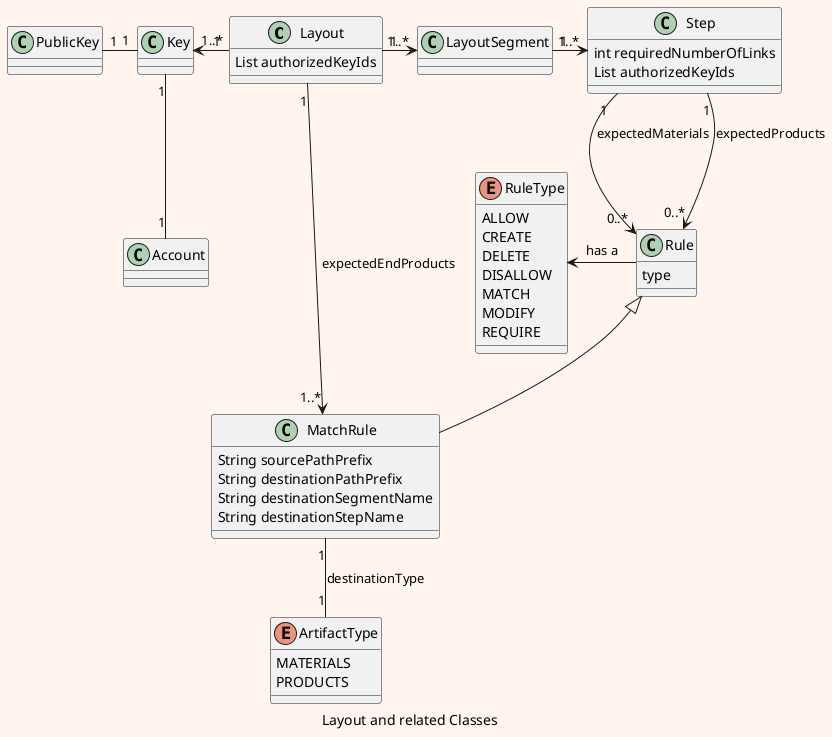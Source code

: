 '
' Copyright (C) 2019 - 2020 Rabobank Nederland
'
' Licensed under the Apache License, Version 2.0 (the "License");
' you may not use this file except in compliance with the License.
' You may obtain a copy of the License at
'
'         http://www.apache.org/licenses/LICENSE-2.0
'
' Unless required by applicable law or agreed to in writing, software
' distributed under the License is distributed on an "AS IS" BASIS,
' WITHOUT WARRANTIES OR CONDITIONS OF ANY KIND, either express or implied.
' See the License for the specific language governing permissions and
' limitations under the License.
'

@startuml

caption Layout and related Classes

skinparam shadowing<<with_shadow>> true
skinparam backgroundColor #SeaShell

class Layout {
  
}

class Key {
}

class Account {
}

class PublicKey {
}

class Layout {
    List authorizedKeyIds
}

class LayoutSegment {
}

class Step {
    int requiredNumberOfLinks
    List authorizedKeyIds
}


enum RuleType {
    ALLOW
    CREATE
    DELETE
    DISALLOW
    MATCH
    MODIFY
    REQUIRE
}

class Rule {
    type
}

class MatchRule {
    String sourcePathPrefix
    String destinationPathPrefix
    String destinationSegmentName
    String destinationStepName
}

enum ArtifactType {
    MATERIALS
    PRODUCTS
}

Rule <|-- MatchRule

Rule -left-> RuleType: has a
MatchRule "1" -- "1" ArtifactType: destinationType

Layout "1" -right-> "1..*" LayoutSegment
Layout "1" -left-> "1..*" Key
Layout "1" --> "1..*" MatchRule: expectedEndProducts
Key "1" -left- "1" PublicKey
Key "1" -- "1" Account
LayoutSegment "1" -right-> "1..*" Step
Step "1" --> "0..*" Rule: expectedMaterials
Step "1" --> "0..*" Rule: expectedProducts

@enduml
